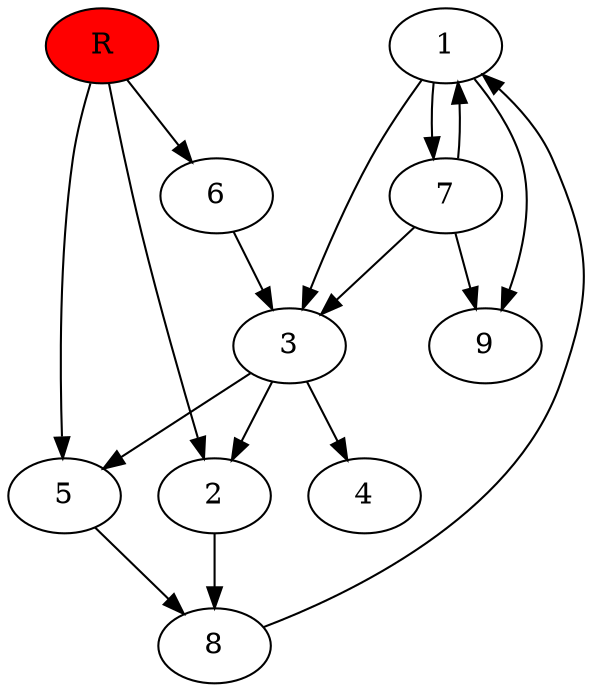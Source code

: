 digraph prb20598 {
	1
	2
	3
	4
	5
	6
	7
	8
	R [fillcolor="#ff0000" style=filled]
	1 -> 3
	1 -> 7
	1 -> 9
	2 -> 8
	3 -> 2
	3 -> 4
	3 -> 5
	5 -> 8
	6 -> 3
	7 -> 1
	7 -> 3
	7 -> 9
	8 -> 1
	R -> 2
	R -> 5
	R -> 6
}
